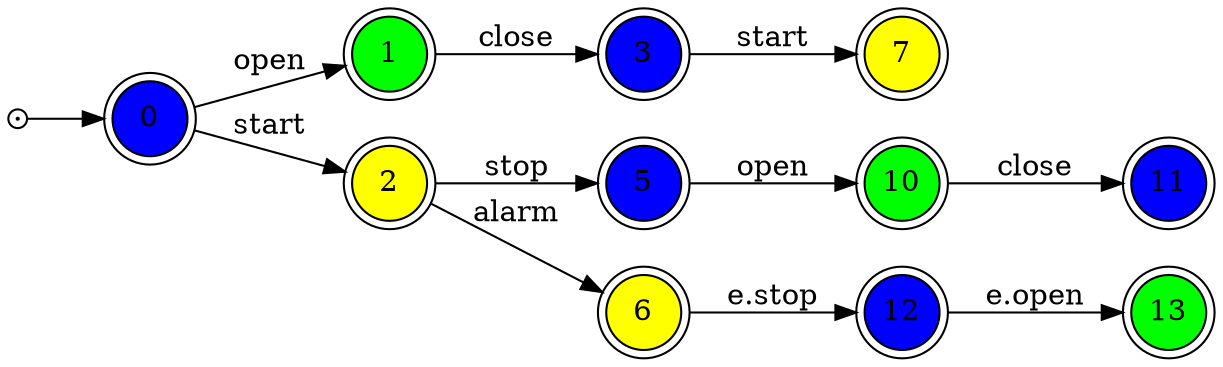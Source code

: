 digraph G {
    graph [pack="true" rankdir="LR" margin="0"];
    node [shape="doublecircle" style="filled" height="0.5" width="0.5" fixedsize="true" style="filled"];
	  zz [height="0" width="0" fixedsize="true" label=""];
    0 [fillcolor="blue"];
    1 [fillcolor="green"];
    2 [fillcolor="yellow"];
    3 [fillcolor="blue"];
    5 [fillcolor="blue"];
    6 [fillcolor="yellow"];
    7 [fillcolor="yellow"];
    10 [fillcolor="green"];
    11 [fillcolor="blue"];
    12 [fillcolor="blue"];
    13 [fillcolor="green"];
  	zz -> 0 [label=""];
    0 -> 1 [label="open"];
    0 -> 2 [label="start"];
    1 -> 3 [label="close"];
    2 -> 5 [label="stop"];
    3 -> 7 [label="start"];
    2 -> 6 [label="alarm"]
    5 -> 10 [label="open"]
    10 -> 11 [label="close"]
    6 -> 12 [label="e.stop"]
    12 -> 13 [label="e.open"]
}

